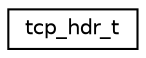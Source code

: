 digraph "Graphical Class Hierarchy"
{
 // LATEX_PDF_SIZE
  edge [fontname="Helvetica",fontsize="10",labelfontname="Helvetica",labelfontsize="10"];
  node [fontname="Helvetica",fontsize="10",shape=record];
  rankdir="LR";
  Node0 [label="tcp_hdr_t",height=0.2,width=0.4,color="black", fillcolor="white", style="filled",URL="$structtcp__hdr__t.html",tooltip="TCP header definition."];
}
